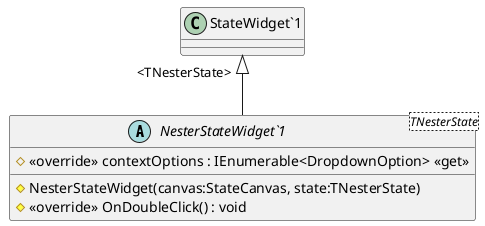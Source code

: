 @startuml
abstract class "NesterStateWidget`1"<TNesterState> {
    # NesterStateWidget(canvas:StateCanvas, state:TNesterState)
    # <<override>> contextOptions : IEnumerable<DropdownOption> <<get>>
    # <<override>> OnDoubleClick() : void
}
"StateWidget`1" "<TNesterState>" <|-- "NesterStateWidget`1"
@enduml
